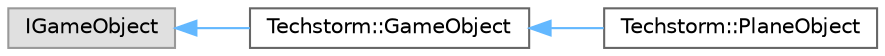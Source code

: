digraph "Graphical Class Hierarchy"
{
 // LATEX_PDF_SIZE
  bgcolor="transparent";
  edge [fontname=Helvetica,fontsize=10,labelfontname=Helvetica,labelfontsize=10];
  node [fontname=Helvetica,fontsize=10,shape=box,height=0.2,width=0.4];
  rankdir="LR";
  Node0 [id="Node000000",label="IGameObject",height=0.2,width=0.4,color="grey60", fillcolor="#E0E0E0", style="filled",tooltip=" "];
  Node0 -> Node1 [id="edge1_Node000000_Node000001",dir="back",color="steelblue1",style="solid",tooltip=" "];
  Node1 [id="Node000001",label="Techstorm::GameObject",height=0.2,width=0.4,color="grey40", fillcolor="white", style="filled",URL="$d4/de0/class_techstorm_1_1_game_object.html",tooltip="A game object that can be rendered to the screen. Inherits from IGameObject, and already provides the..."];
  Node1 -> Node2 [id="edge2_Node000001_Node000002",dir="back",color="steelblue1",style="solid",tooltip=" "];
  Node2 [id="Node000002",label="Techstorm::PlaneObject",height=0.2,width=0.4,color="grey40", fillcolor="white", style="filled",URL="$da/d48/class_techstorm_1_1_plane_object.html",tooltip=" "];
}
